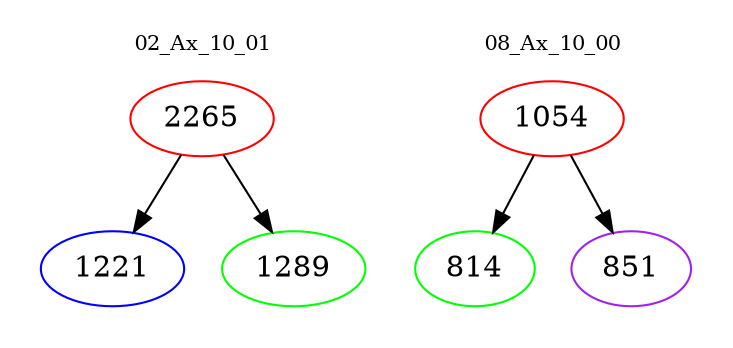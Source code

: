 digraph{
subgraph cluster_0 {
color = white
label = "02_Ax_10_01";
fontsize=10;
T0_2265 [label="2265", color="red"]
T0_2265 -> T0_1221 [color="black"]
T0_1221 [label="1221", color="blue"]
T0_2265 -> T0_1289 [color="black"]
T0_1289 [label="1289", color="green"]
}
subgraph cluster_1 {
color = white
label = "08_Ax_10_00";
fontsize=10;
T1_1054 [label="1054", color="red"]
T1_1054 -> T1_814 [color="black"]
T1_814 [label="814", color="green"]
T1_1054 -> T1_851 [color="black"]
T1_851 [label="851", color="purple"]
}
}
